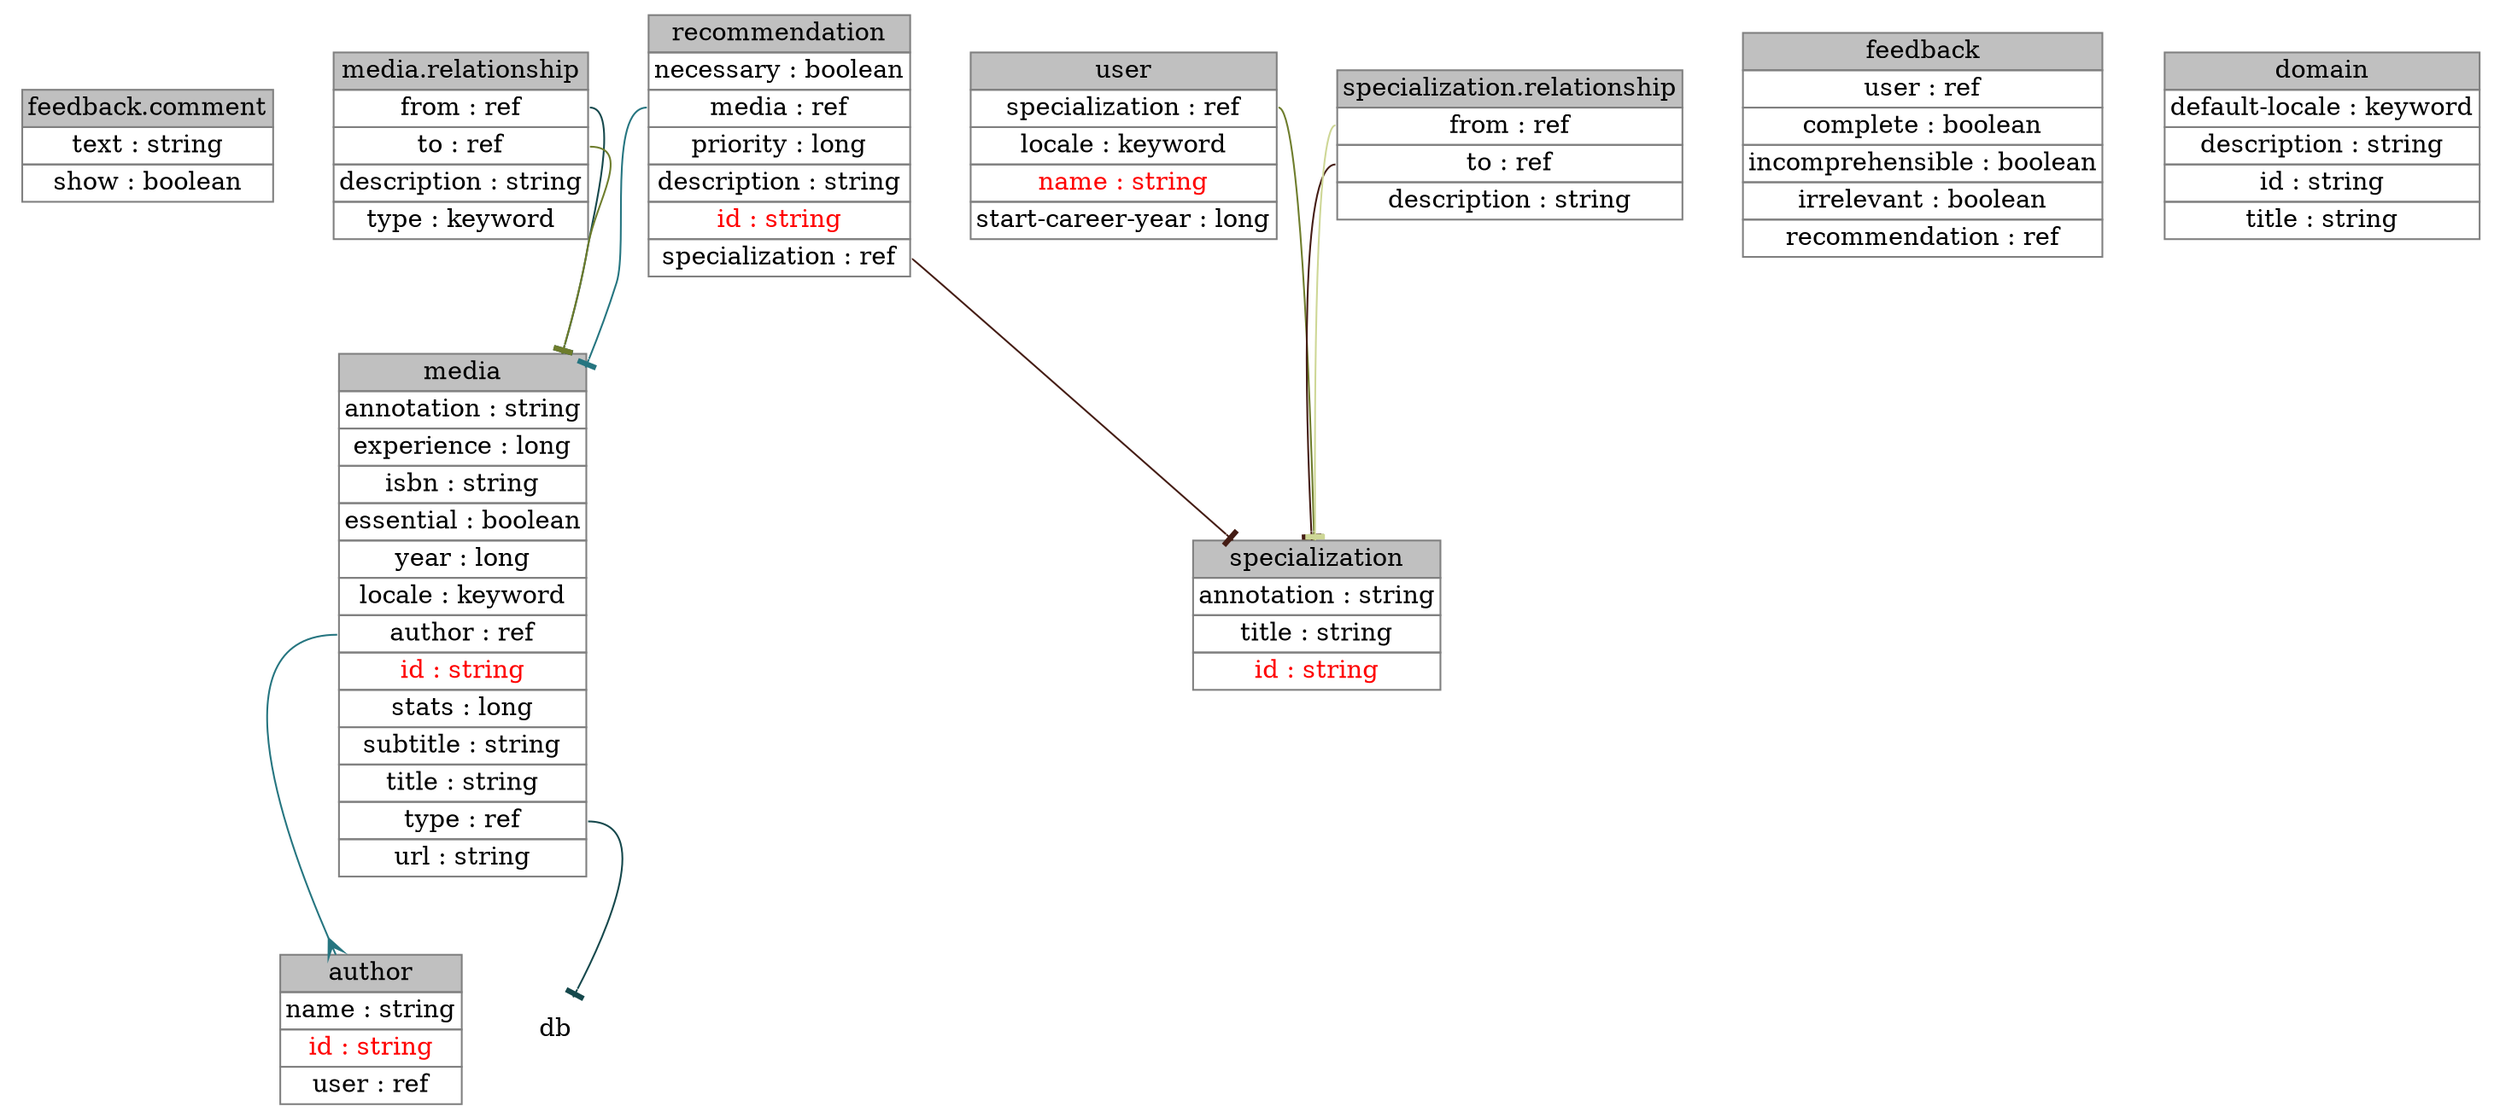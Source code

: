 digraph {
node [shape=plaintext];
"feedback.comment" [label=<<table border="0" cellborder="1" cellspacing="0" color="#808080" port="feedback.comment"><tr><td bgcolor="gray">feedback.comment</td></tr><tr><td>text : string</td></tr><tr><td>show : boolean</td></tr></table>>];
media [label=<<table border="0" cellborder="1" cellspacing="0" color="#808080" port="media"><tr><td bgcolor="gray">media</td></tr><tr><td>annotation : string</td></tr><tr><td>experience : long</td></tr><tr><td>isbn : string</td></tr><tr><td>essential : boolean</td></tr><tr><td>year : long</td></tr><tr><td>locale : keyword</td></tr><tr><td port="author">author : ref</td></tr><tr><td><font color="red">id : string</font></td></tr><tr><td>stats : long</td></tr><tr><td>subtitle : string</td></tr><tr><td>title : string</td></tr><tr><td port="type">type : ref</td></tr><tr><td>url : string</td></tr></table>>];
specialization [label=<<table border="0" cellborder="1" cellspacing="0" color="#808080" port="specialization"><tr><td bgcolor="gray">specialization</td></tr><tr><td>annotation : string</td></tr><tr><td>title : string</td></tr><tr><td><font color="red">id : string</font></td></tr></table>>];
author [label=<<table border="0" cellborder="1" cellspacing="0" color="#808080" port="author"><tr><td bgcolor="gray">author</td></tr><tr><td>name : string</td></tr><tr><td><font color="red">id : string</font></td></tr><tr><td port="user">user : ref</td></tr></table>>];
user [label=<<table border="0" cellborder="1" cellspacing="0" color="#808080" port="user"><tr><td bgcolor="gray">user</td></tr><tr><td port="specialization">specialization : ref</td></tr><tr><td>locale : keyword</td></tr><tr><td><font color="red">name : string</font></td></tr><tr><td>start-career-year : long</td></tr></table>>];
"specialization.relationship" [label=<<table border="0" cellborder="1" cellspacing="0" color="#808080" port="specialization.relationship"><tr><td bgcolor="gray">specialization.relationship</td></tr><tr><td port="from">from : ref</td></tr><tr><td port="to">to : ref</td></tr><tr><td>description : string</td></tr></table>>];
feedback [label=<<table border="0" cellborder="1" cellspacing="0" color="#808080" port="feedback"><tr><td bgcolor="gray">feedback</td></tr><tr><td port="user">user : ref</td></tr><tr><td>complete : boolean</td></tr><tr><td>incomprehensible : boolean</td></tr><tr><td>irrelevant : boolean</td></tr><tr><td port="recommendation">recommendation : ref</td></tr></table>>];
recommendation [label=<<table border="0" cellborder="1" cellspacing="0" color="#808080" port="recommendation"><tr><td bgcolor="gray">recommendation</td></tr><tr><td>necessary : boolean</td></tr><tr><td port="media">media : ref</td></tr><tr><td>priority : long</td></tr><tr><td>description : string</td></tr><tr><td><font color="red">id : string</font></td></tr><tr><td port="specialization">specialization : ref</td></tr></table>>];
domain [label=<<table border="0" cellborder="1" cellspacing="0" color="#808080" port="domain"><tr><td bgcolor="gray">domain</td></tr><tr><td>default-locale : keyword</td></tr><tr><td>description : string</td></tr><tr><td>id : string</td></tr><tr><td>title : string</td></tr></table>>];
"media.relationship" [label=<<table border="0" cellborder="1" cellspacing="0" color="#808080" port="media.relationship"><tr><td bgcolor="gray">media.relationship</td></tr><tr><td port="from">from : ref</td></tr><tr><td port="to">to : ref</td></tr><tr><td>description : string</td></tr><tr><td>type : keyword</td></tr></table>>];
"specialization.relationship":to -> specialization:specialization [color="#441C14",arrowhead=tee];
"media.relationship":from -> media:media [color="#15484C",arrowhead=tee];
media:author -> author:author [color="#257580",arrowhead=crow];
"media.relationship":to -> media:media [color="#6E7D2C",arrowhead=tee];
"specialization.relationship":from -> specialization:specialization [color="#CED796",arrowhead=tee];
recommendation:specialization -> specialization:specialization [color="#441C14",arrowhead=tee];
media:type -> db:db [color="#15484C",arrowhead=tee];
recommendation:media -> media:media [color="#257580",arrowhead=tee];
user:specialization -> specialization:specialization [color="#6E7D2C",arrowhead=tee];
} 